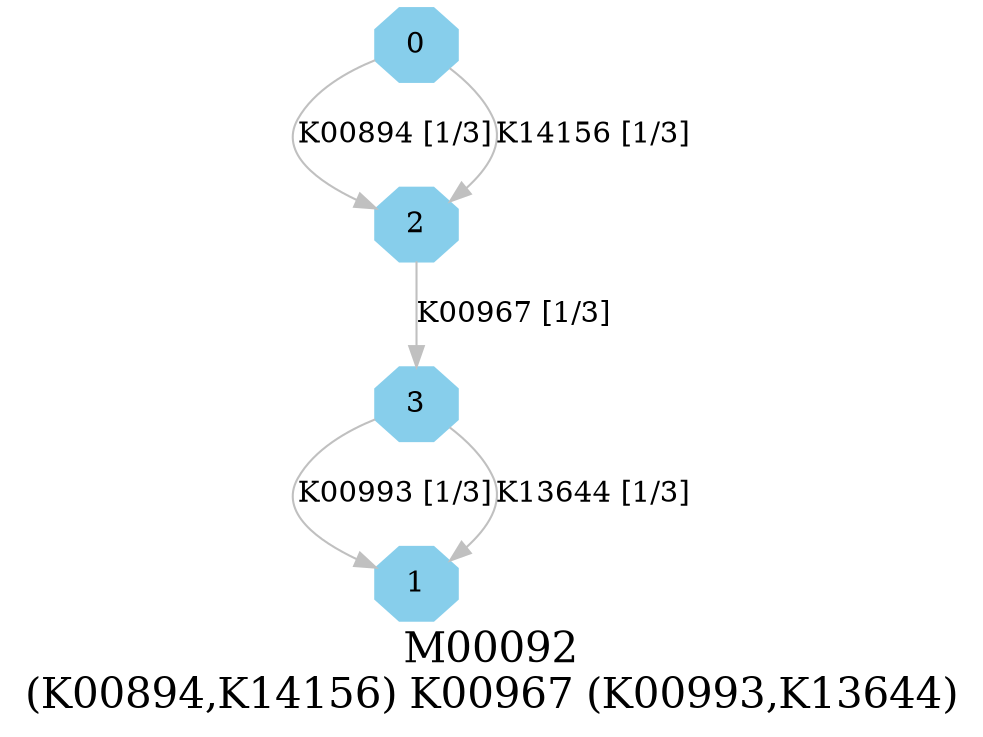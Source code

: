 digraph G {
graph [label="M00092
(K00894,K14156) K00967 (K00993,K13644)",fontsize=20];
node [shape=box,style=filled];
edge [len=3,color=grey];
{node [width=.3,height=.3,shape=octagon,style=filled,color=skyblue] 0 1 2 3 }
0 -> 2 [label="K00894 [1/3]"];
0 -> 2 [label="K14156 [1/3]"];
2 -> 3 [label="K00967 [1/3]"];
3 -> 1 [label="K00993 [1/3]"];
3 -> 1 [label="K13644 [1/3]"];
}